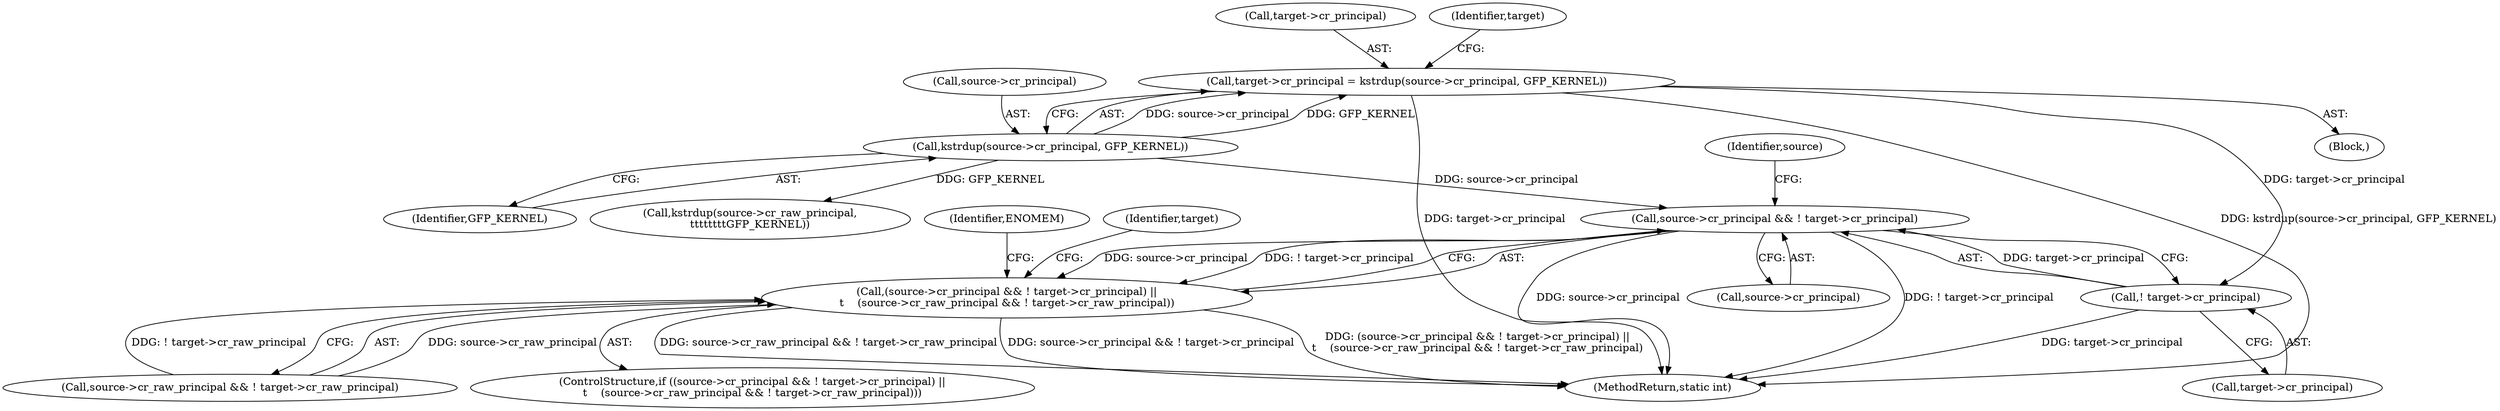 digraph "0_linux_c70422f760c120480fee4de6c38804c72aa26bc1_10@API" {
"1000104" [label="(Call,target->cr_principal = kstrdup(source->cr_principal, GFP_KERNEL))"];
"1000108" [label="(Call,kstrdup(source->cr_principal, GFP_KERNEL))"];
"1000128" [label="(Call,! target->cr_principal)"];
"1000124" [label="(Call,source->cr_principal && ! target->cr_principal)"];
"1000123" [label="(Call,(source->cr_principal && ! target->cr_principal) ||\n\t    (source->cr_raw_principal && ! target->cr_raw_principal))"];
"1000122" [label="(ControlStructure,if ((source->cr_principal && ! target->cr_principal) ||\n\t    (source->cr_raw_principal && ! target->cr_raw_principal)))"];
"1000128" [label="(Call,! target->cr_principal)"];
"1000142" [label="(Identifier,ENOMEM)"];
"1000105" [label="(Call,target->cr_principal)"];
"1000125" [label="(Call,source->cr_principal)"];
"1000104" [label="(Call,target->cr_principal = kstrdup(source->cr_principal, GFP_KERNEL))"];
"1000145" [label="(Identifier,target)"];
"1000109" [label="(Call,source->cr_principal)"];
"1000123" [label="(Call,(source->cr_principal && ! target->cr_principal) ||\n\t    (source->cr_raw_principal && ! target->cr_raw_principal))"];
"1000108" [label="(Call,kstrdup(source->cr_principal, GFP_KERNEL))"];
"1000103" [label="(Block,)"];
"1000124" [label="(Call,source->cr_principal && ! target->cr_principal)"];
"1000129" [label="(Call,target->cr_principal)"];
"1000112" [label="(Identifier,GFP_KERNEL)"];
"1000192" [label="(MethodReturn,static int)"];
"1000134" [label="(Identifier,source)"];
"1000132" [label="(Call,source->cr_raw_principal && ! target->cr_raw_principal)"];
"1000117" [label="(Call,kstrdup(source->cr_raw_principal,\n\t\t\t\t\t\t\t\tGFP_KERNEL))"];
"1000115" [label="(Identifier,target)"];
"1000104" -> "1000103"  [label="AST: "];
"1000104" -> "1000108"  [label="CFG: "];
"1000105" -> "1000104"  [label="AST: "];
"1000108" -> "1000104"  [label="AST: "];
"1000115" -> "1000104"  [label="CFG: "];
"1000104" -> "1000192"  [label="DDG: kstrdup(source->cr_principal, GFP_KERNEL)"];
"1000104" -> "1000192"  [label="DDG: target->cr_principal"];
"1000108" -> "1000104"  [label="DDG: source->cr_principal"];
"1000108" -> "1000104"  [label="DDG: GFP_KERNEL"];
"1000104" -> "1000128"  [label="DDG: target->cr_principal"];
"1000108" -> "1000112"  [label="CFG: "];
"1000109" -> "1000108"  [label="AST: "];
"1000112" -> "1000108"  [label="AST: "];
"1000108" -> "1000117"  [label="DDG: GFP_KERNEL"];
"1000108" -> "1000124"  [label="DDG: source->cr_principal"];
"1000128" -> "1000124"  [label="AST: "];
"1000128" -> "1000129"  [label="CFG: "];
"1000129" -> "1000128"  [label="AST: "];
"1000124" -> "1000128"  [label="CFG: "];
"1000128" -> "1000192"  [label="DDG: target->cr_principal"];
"1000128" -> "1000124"  [label="DDG: target->cr_principal"];
"1000124" -> "1000123"  [label="AST: "];
"1000124" -> "1000125"  [label="CFG: "];
"1000125" -> "1000124"  [label="AST: "];
"1000134" -> "1000124"  [label="CFG: "];
"1000123" -> "1000124"  [label="CFG: "];
"1000124" -> "1000192"  [label="DDG: source->cr_principal"];
"1000124" -> "1000192"  [label="DDG: ! target->cr_principal"];
"1000124" -> "1000123"  [label="DDG: source->cr_principal"];
"1000124" -> "1000123"  [label="DDG: ! target->cr_principal"];
"1000123" -> "1000122"  [label="AST: "];
"1000123" -> "1000132"  [label="CFG: "];
"1000132" -> "1000123"  [label="AST: "];
"1000142" -> "1000123"  [label="CFG: "];
"1000145" -> "1000123"  [label="CFG: "];
"1000123" -> "1000192"  [label="DDG: source->cr_principal && ! target->cr_principal"];
"1000123" -> "1000192"  [label="DDG: (source->cr_principal && ! target->cr_principal) ||\n\t    (source->cr_raw_principal && ! target->cr_raw_principal)"];
"1000123" -> "1000192"  [label="DDG: source->cr_raw_principal && ! target->cr_raw_principal"];
"1000132" -> "1000123"  [label="DDG: source->cr_raw_principal"];
"1000132" -> "1000123"  [label="DDG: ! target->cr_raw_principal"];
}
